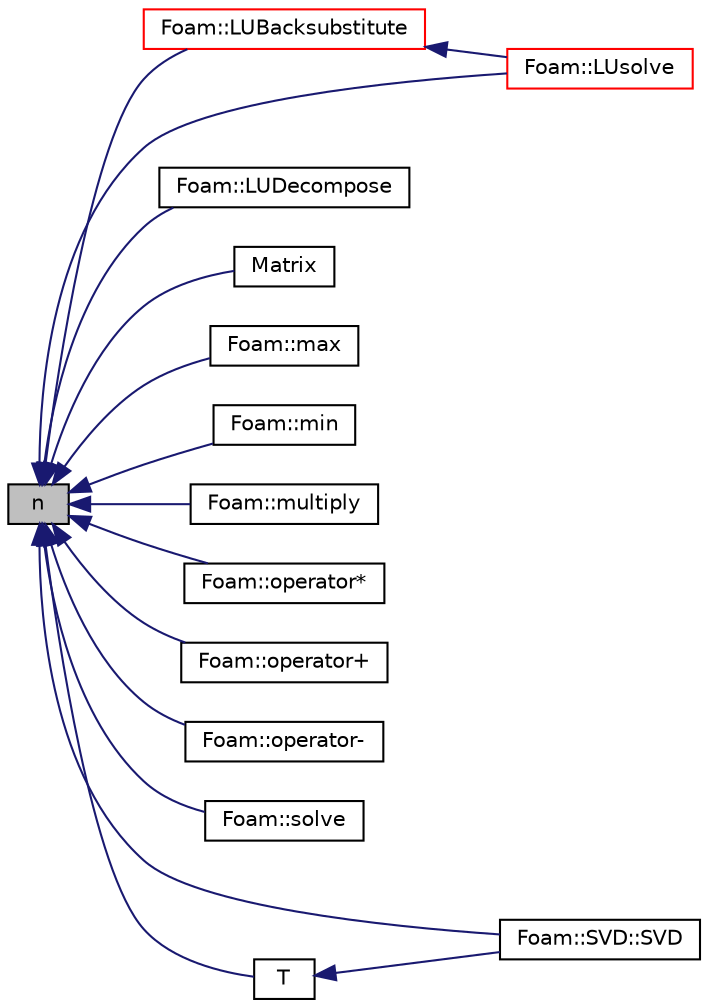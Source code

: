 digraph "n"
{
  bgcolor="transparent";
  edge [fontname="Helvetica",fontsize="10",labelfontname="Helvetica",labelfontsize="10"];
  node [fontname="Helvetica",fontsize="10",shape=record];
  rankdir="LR";
  Node1 [label="n",height=0.2,width=0.4,color="black", fillcolor="grey75", style="filled", fontcolor="black"];
  Node1 -> Node2 [dir="back",color="midnightblue",fontsize="10",style="solid",fontname="Helvetica"];
  Node2 [label="Foam::LUBacksubstitute",height=0.2,width=0.4,color="red",URL="$a10733.html#a3a4fbcdd330a7cdba4ce12676ad9cb3e",tooltip="LU back-substitution with given source, returning the solution. "];
  Node2 -> Node3 [dir="back",color="midnightblue",fontsize="10",style="solid",fontname="Helvetica"];
  Node3 [label="Foam::LUsolve",height=0.2,width=0.4,color="red",URL="$a10733.html#ad36ff051a76f2291e79751842332871c",tooltip="Solve the matrix using LU decomposition with pivoting. "];
  Node1 -> Node4 [dir="back",color="midnightblue",fontsize="10",style="solid",fontname="Helvetica"];
  Node4 [label="Foam::LUDecompose",height=0.2,width=0.4,color="black",URL="$a10733.html#ad665fab9e1a6b0c886e5005d39fc1af3",tooltip="LU decompose the matrix with pivoting. "];
  Node1 -> Node3 [dir="back",color="midnightblue",fontsize="10",style="solid",fontname="Helvetica"];
  Node1 -> Node5 [dir="back",color="midnightblue",fontsize="10",style="solid",fontname="Helvetica"];
  Node5 [label="Matrix",height=0.2,width=0.4,color="black",URL="$a01438.html#aa92976d4353b6683c4f4b1b50a536502",tooltip="Construct from Istream. "];
  Node1 -> Node6 [dir="back",color="midnightblue",fontsize="10",style="solid",fontname="Helvetica"];
  Node6 [label="Foam::max",height=0.2,width=0.4,color="black",URL="$a10733.html#a12ed0493c6b1028ae58fabcd62b20b7b"];
  Node1 -> Node7 [dir="back",color="midnightblue",fontsize="10",style="solid",fontname="Helvetica"];
  Node7 [label="Foam::min",height=0.2,width=0.4,color="black",URL="$a10733.html#a399fe89326ac3847eb60c74f6e6d36ef"];
  Node1 -> Node8 [dir="back",color="midnightblue",fontsize="10",style="solid",fontname="Helvetica"];
  Node8 [label="Foam::multiply",height=0.2,width=0.4,color="black",URL="$a10733.html#a12e46174b3d8380b4197ad746dfde9ea"];
  Node1 -> Node9 [dir="back",color="midnightblue",fontsize="10",style="solid",fontname="Helvetica"];
  Node9 [label="Foam::operator*",height=0.2,width=0.4,color="black",URL="$a10733.html#aa595e0aafd0dbd4c24d20f688d91d7be"];
  Node1 -> Node10 [dir="back",color="midnightblue",fontsize="10",style="solid",fontname="Helvetica"];
  Node10 [label="Foam::operator+",height=0.2,width=0.4,color="black",URL="$a10733.html#a59522bdfe133fb54b8f74c2fb63e6b3c"];
  Node1 -> Node11 [dir="back",color="midnightblue",fontsize="10",style="solid",fontname="Helvetica"];
  Node11 [label="Foam::operator-",height=0.2,width=0.4,color="black",URL="$a10733.html#a9bc146ea0a60043bd872f2fdf705f644"];
  Node1 -> Node12 [dir="back",color="midnightblue",fontsize="10",style="solid",fontname="Helvetica"];
  Node12 [label="Foam::solve",height=0.2,width=0.4,color="black",URL="$a10733.html#ab7b4ceba772da118ccaa05c8195d7776",tooltip="Solve the matrix using Gaussian elimination with pivoting,. "];
  Node1 -> Node13 [dir="back",color="midnightblue",fontsize="10",style="solid",fontname="Helvetica"];
  Node13 [label="Foam::SVD::SVD",height=0.2,width=0.4,color="black",URL="$a02513.html#a940b7544844440cd3405fc856a6d9d42",tooltip="Construct from a rectangular Matrix. "];
  Node1 -> Node14 [dir="back",color="midnightblue",fontsize="10",style="solid",fontname="Helvetica"];
  Node14 [label="T",height=0.2,width=0.4,color="black",URL="$a01438.html#a3fffdaf60796c2c67e647acf805c8f5d",tooltip="Return the transpose of the matrix. "];
  Node14 -> Node13 [dir="back",color="midnightblue",fontsize="10",style="solid",fontname="Helvetica"];
}
